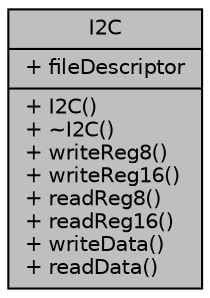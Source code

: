 digraph "I2C"
{
 // INTERACTIVE_SVG=YES
 // LATEX_PDF_SIZE
  edge [fontname="Helvetica",fontsize="10",labelfontname="Helvetica",labelfontsize="10"];
  node [fontname="Helvetica",fontsize="10",shape=record];
  Node1 [label="{I2C\n|+ fileDescriptor\l|+ I2C()\l+ ~I2C()\l+ writeReg8()\l+ writeReg16()\l+ readReg8()\l+ readReg16()\l+ writeData()\l+ readData()\l}",height=0.2,width=0.4,color="black", fillcolor="grey75", style="filled", fontcolor="black",tooltip="Classe qui s'occupe de la communication I2C."];
}
